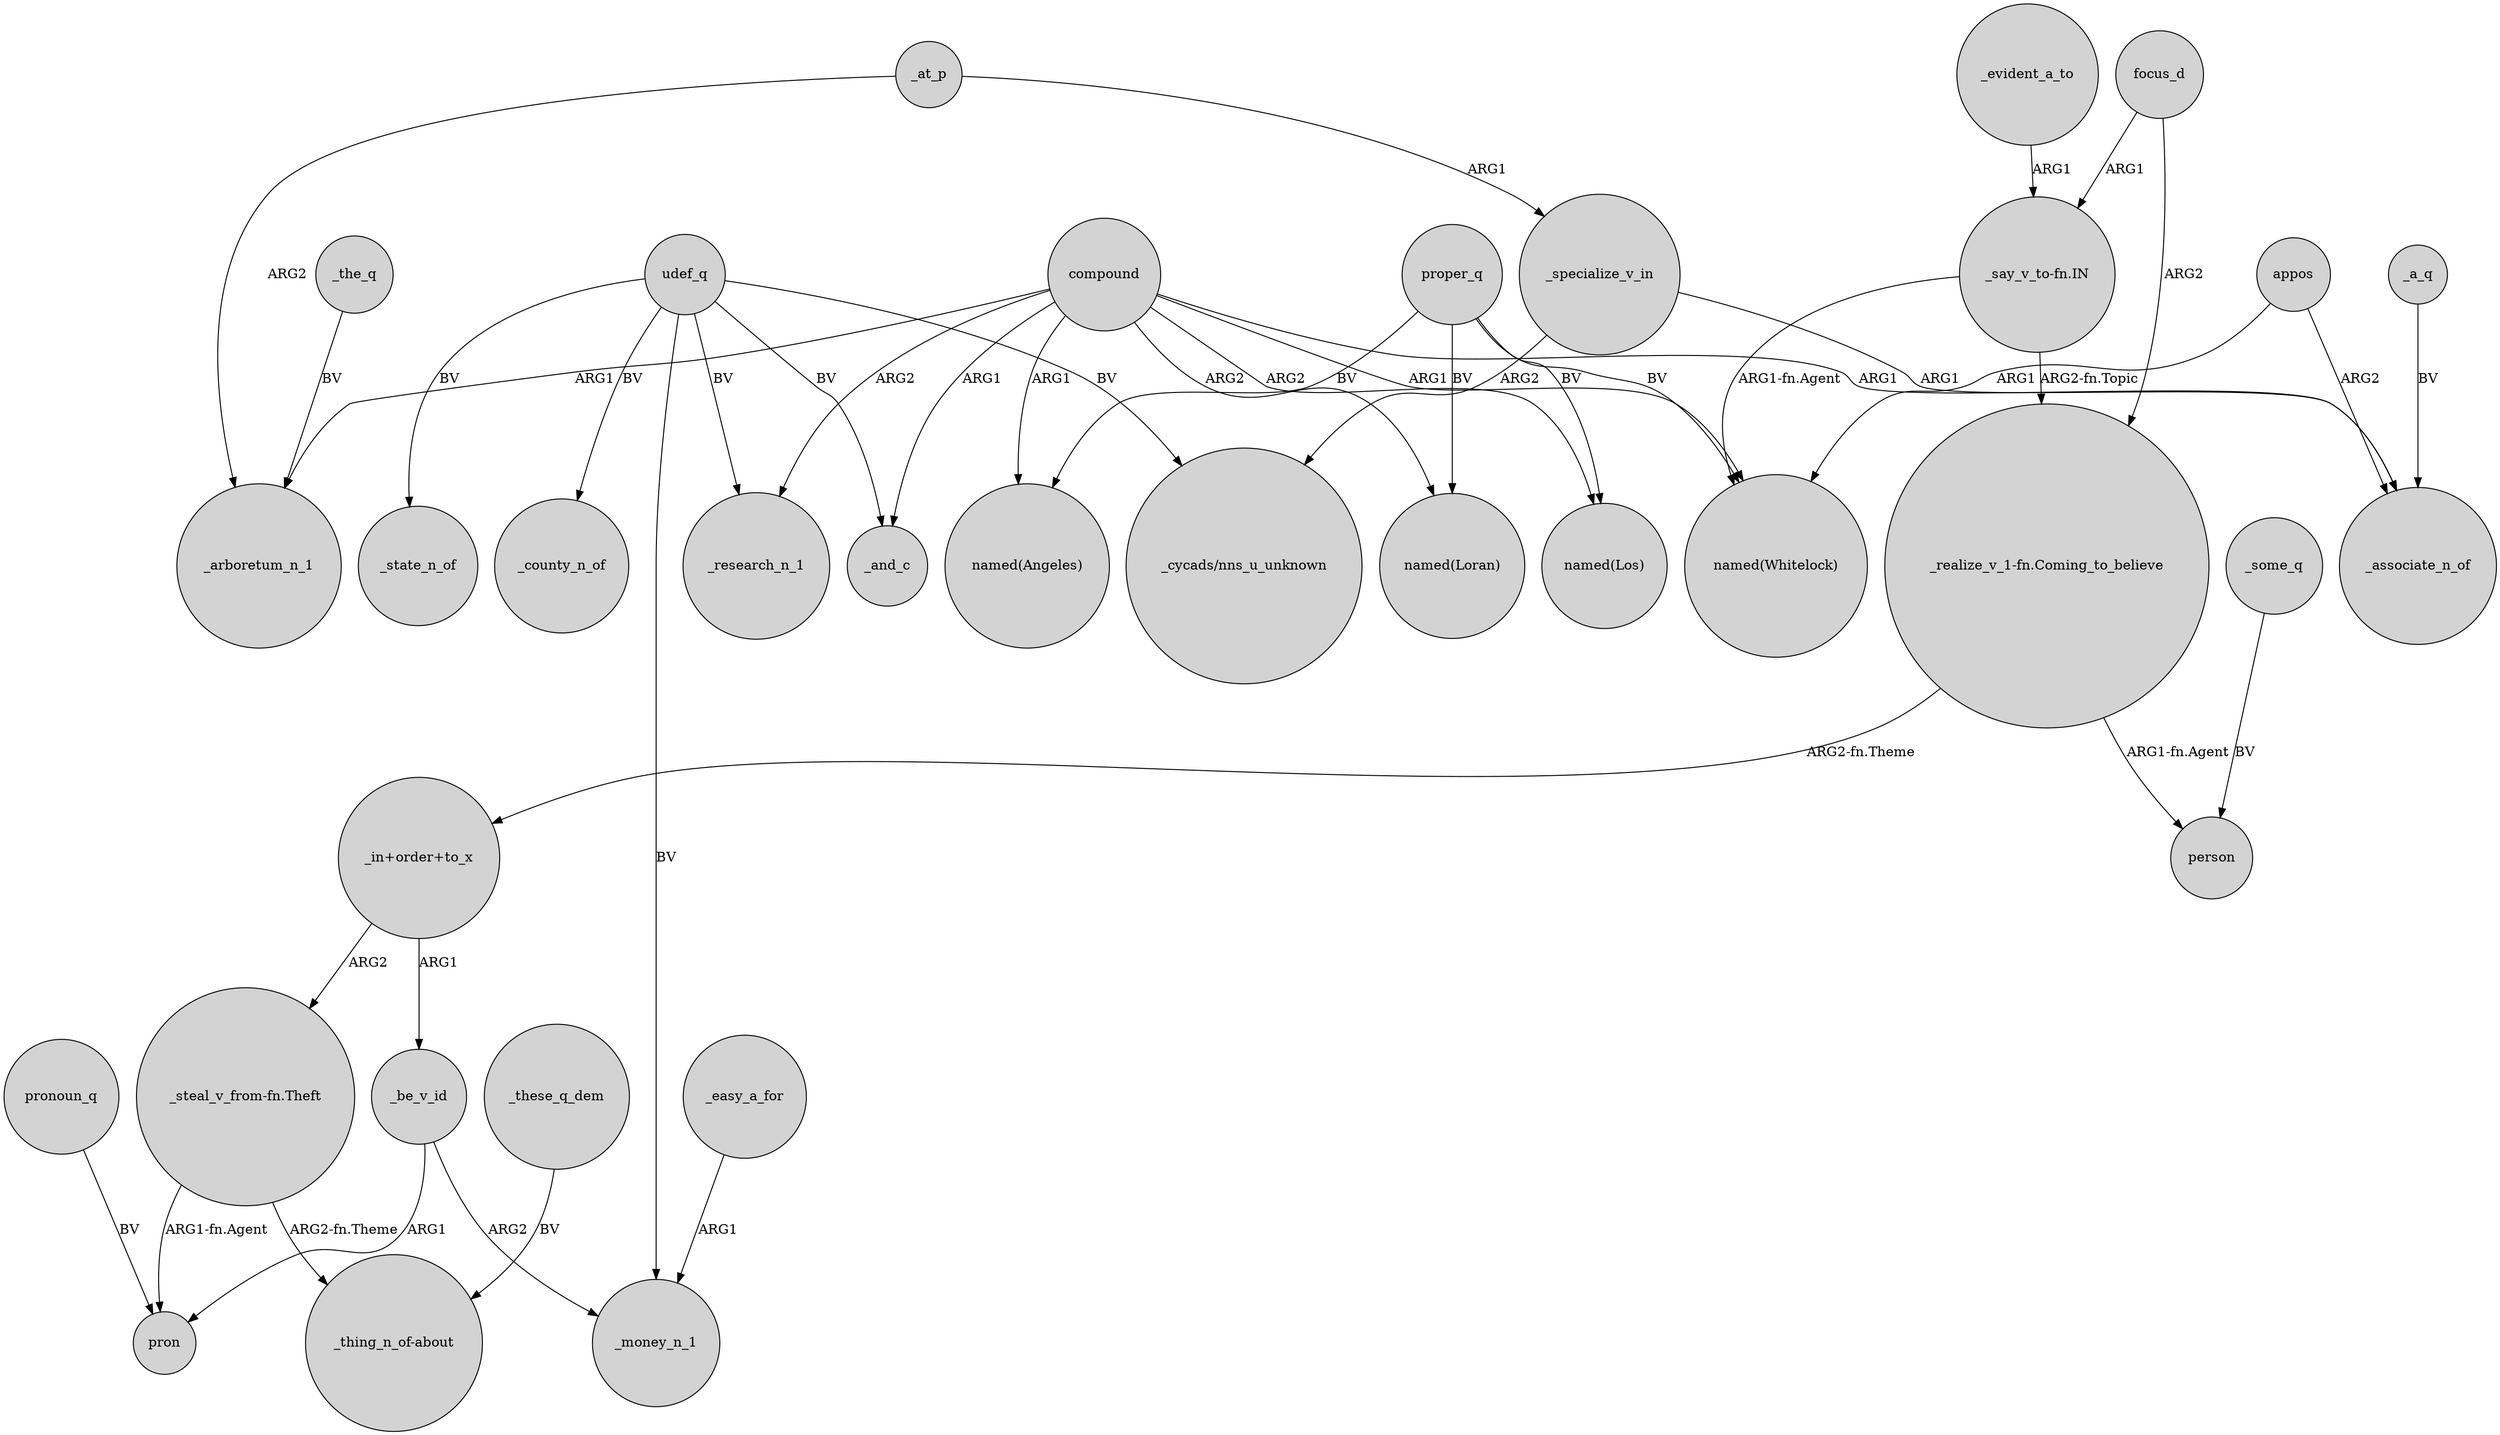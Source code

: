 digraph {
	node [shape=circle style=filled]
	"_say_v_to-fn.IN" -> "named(Whitelock)" [label="ARG1-fn.Agent"]
	udef_q -> _money_n_1 [label=BV]
	_the_q -> _arboretum_n_1 [label=BV]
	compound -> "named(Whitelock)" [label=ARG1]
	compound -> "named(Loran)" [label=ARG2]
	_at_p -> _arboretum_n_1 [label=ARG2]
	compound -> "named(Los)" [label=ARG2]
	proper_q -> "named(Whitelock)" [label=BV]
	_these_q_dem -> "_thing_n_of-about" [label=BV]
	proper_q -> "named(Los)" [label=BV]
	"_say_v_to-fn.IN" -> "_realize_v_1-fn.Coming_to_believe" [label="ARG2-fn.Topic"]
	udef_q -> _research_n_1 [label=BV]
	_specialize_v_in -> "_cycads/nns_u_unknown" [label=ARG2]
	"_in+order+to_x" -> _be_v_id [label=ARG1]
	udef_q -> _state_n_of [label=BV]
	udef_q -> _county_n_of [label=BV]
	_at_p -> _specialize_v_in [label=ARG1]
	compound -> _associate_n_of [label=ARG1]
	_be_v_id -> pron [label=ARG1]
	proper_q -> "named(Loran)" [label=BV]
	compound -> "named(Angeles)" [label=ARG1]
	udef_q -> "_cycads/nns_u_unknown" [label=BV]
	_easy_a_for -> _money_n_1 [label=ARG1]
	pronoun_q -> pron [label=BV]
	compound -> _arboretum_n_1 [label=ARG1]
	"_realize_v_1-fn.Coming_to_believe" -> person [label="ARG1-fn.Agent"]
	"_steal_v_from-fn.Theft" -> "_thing_n_of-about" [label="ARG2-fn.Theme"]
	_be_v_id -> _money_n_1 [label=ARG2]
	appos -> _associate_n_of [label=ARG2]
	_some_q -> person [label=BV]
	"_steal_v_from-fn.Theft" -> pron [label="ARG1-fn.Agent"]
	_specialize_v_in -> _associate_n_of [label=ARG1]
	compound -> _and_c [label=ARG1]
	"_in+order+to_x" -> "_steal_v_from-fn.Theft" [label=ARG2]
	focus_d -> "_realize_v_1-fn.Coming_to_believe" [label=ARG2]
	appos -> "named(Whitelock)" [label=ARG1]
	proper_q -> "named(Angeles)" [label=BV]
	"_realize_v_1-fn.Coming_to_believe" -> "_in+order+to_x" [label="ARG2-fn.Theme"]
	_a_q -> _associate_n_of [label=BV]
	_evident_a_to -> "_say_v_to-fn.IN" [label=ARG1]
	compound -> _research_n_1 [label=ARG2]
	udef_q -> _and_c [label=BV]
	focus_d -> "_say_v_to-fn.IN" [label=ARG1]
}
